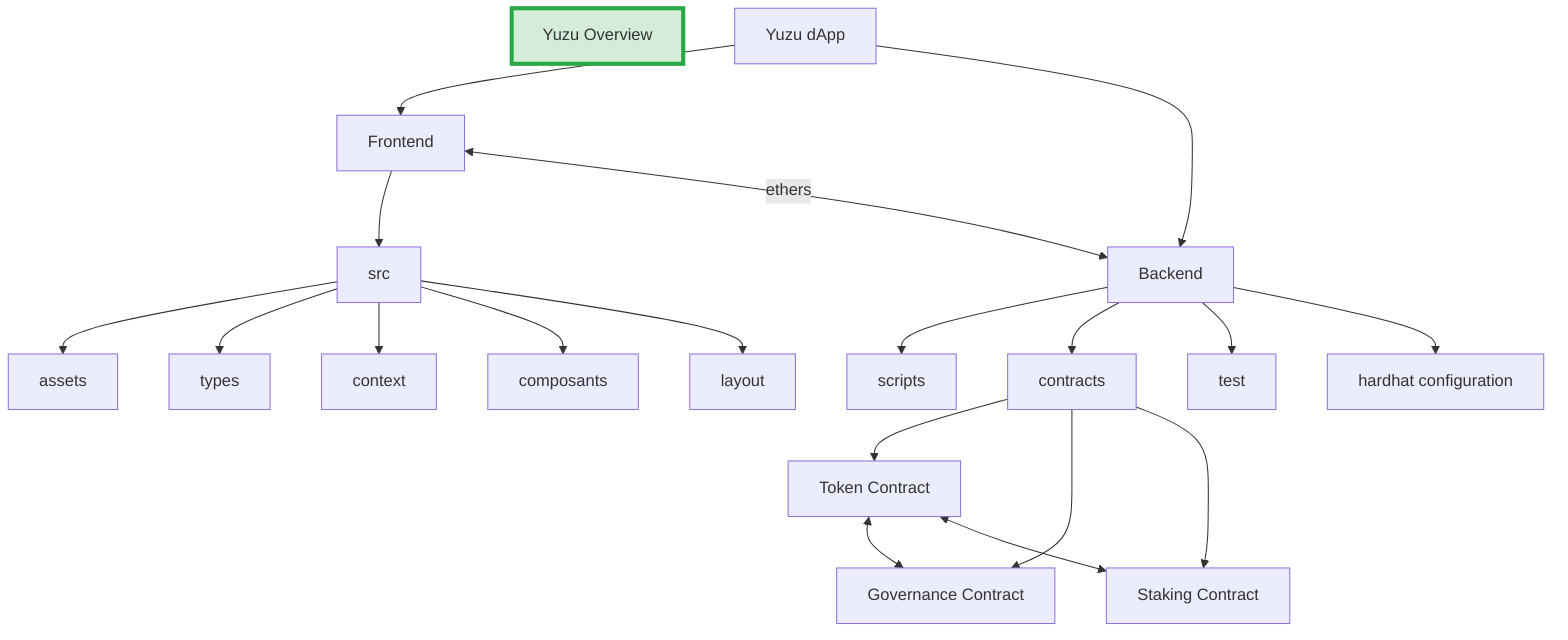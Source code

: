 graph TD
    title[Yuzu Overview]
    style title fill:#d4edda,stroke:#28a745,stroke-width:4px
    
    A[Yuzu dApp] --> B[Frontend]
    A --> C[Backend]
    
    B --> D[src]
    D --> E[assets]
    D --> F[types]
    D --> G[context]
    D --> O[composants]
    D --> P[layout]
    
    C --> H[scripts]
    C --> I[contracts]
    C --> J[test]
    C --> K[hardhat configuration]
    
    I --> L[Token Contract]
    I --> M[Governance Contract]
    I --> N[Staking Contract]
    
    L <--> M
    L <--> N
    
    B <--> |ethers| C